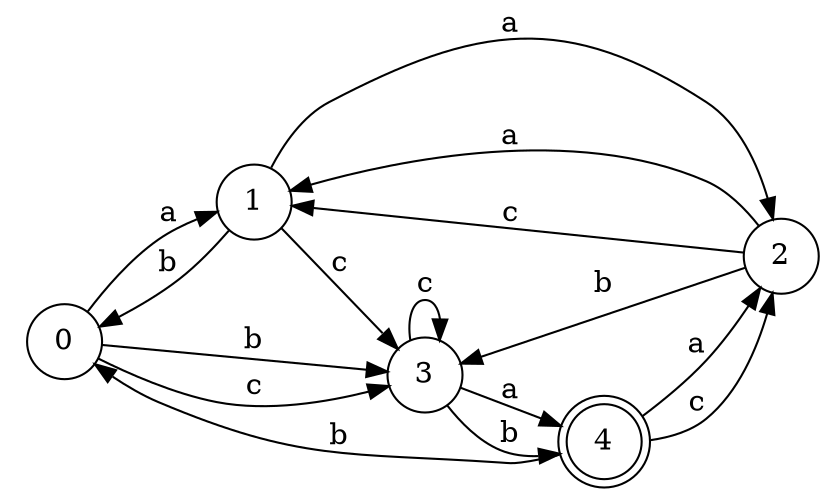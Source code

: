 digraph n4_1 {
__start0 [label="" shape="none"];

rankdir=LR;
size="8,5";

s0 [style="filled", color="black", fillcolor="white" shape="circle", label="0"];
s1 [style="filled", color="black", fillcolor="white" shape="circle", label="1"];
s2 [style="filled", color="black", fillcolor="white" shape="circle", label="2"];
s3 [style="filled", color="black", fillcolor="white" shape="circle", label="3"];
s4 [style="rounded,filled", color="black", fillcolor="white" shape="doublecircle", label="4"];
s0 -> s1 [label="a"];
s0 -> s3 [label="b"];
s0 -> s3 [label="c"];
s1 -> s2 [label="a"];
s1 -> s0 [label="b"];
s1 -> s3 [label="c"];
s2 -> s1 [label="a"];
s2 -> s3 [label="b"];
s2 -> s1 [label="c"];
s3 -> s4 [label="a"];
s3 -> s4 [label="b"];
s3 -> s3 [label="c"];
s4 -> s2 [label="a"];
s4 -> s0 [label="b"];
s4 -> s2 [label="c"];

}